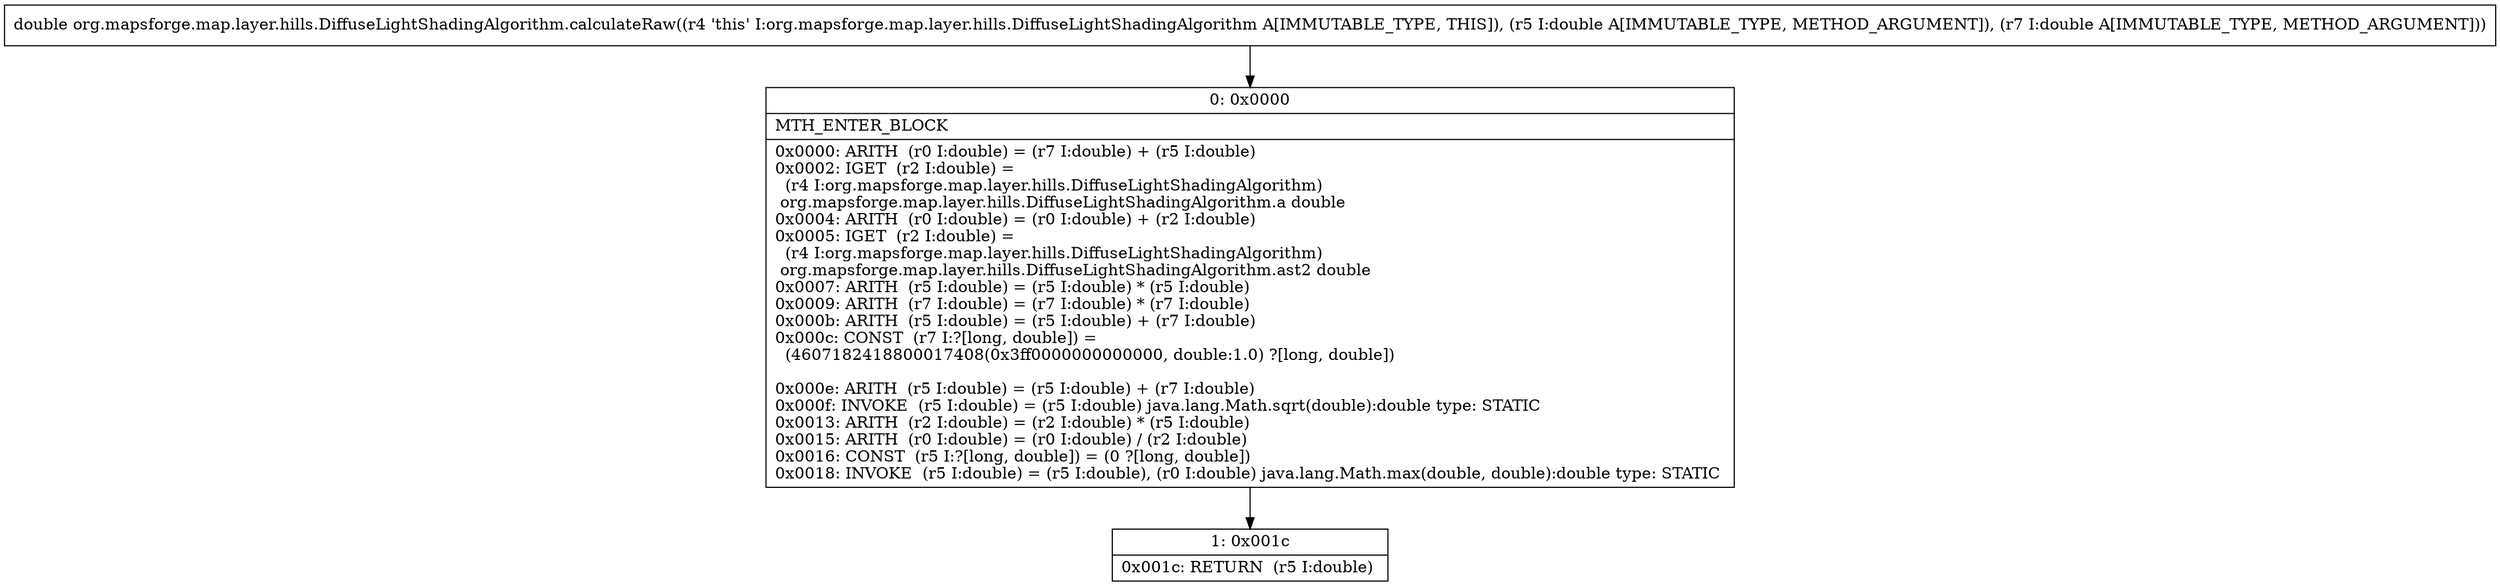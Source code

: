 digraph "CFG fororg.mapsforge.map.layer.hills.DiffuseLightShadingAlgorithm.calculateRaw(DD)D" {
Node_0 [shape=record,label="{0\:\ 0x0000|MTH_ENTER_BLOCK\l|0x0000: ARITH  (r0 I:double) = (r7 I:double) + (r5 I:double) \l0x0002: IGET  (r2 I:double) = \l  (r4 I:org.mapsforge.map.layer.hills.DiffuseLightShadingAlgorithm)\l org.mapsforge.map.layer.hills.DiffuseLightShadingAlgorithm.a double \l0x0004: ARITH  (r0 I:double) = (r0 I:double) + (r2 I:double) \l0x0005: IGET  (r2 I:double) = \l  (r4 I:org.mapsforge.map.layer.hills.DiffuseLightShadingAlgorithm)\l org.mapsforge.map.layer.hills.DiffuseLightShadingAlgorithm.ast2 double \l0x0007: ARITH  (r5 I:double) = (r5 I:double) * (r5 I:double) \l0x0009: ARITH  (r7 I:double) = (r7 I:double) * (r7 I:double) \l0x000b: ARITH  (r5 I:double) = (r5 I:double) + (r7 I:double) \l0x000c: CONST  (r7 I:?[long, double]) = \l  (4607182418800017408(0x3ff0000000000000, double:1.0) ?[long, double])\l \l0x000e: ARITH  (r5 I:double) = (r5 I:double) + (r7 I:double) \l0x000f: INVOKE  (r5 I:double) = (r5 I:double) java.lang.Math.sqrt(double):double type: STATIC \l0x0013: ARITH  (r2 I:double) = (r2 I:double) * (r5 I:double) \l0x0015: ARITH  (r0 I:double) = (r0 I:double) \/ (r2 I:double) \l0x0016: CONST  (r5 I:?[long, double]) = (0 ?[long, double]) \l0x0018: INVOKE  (r5 I:double) = (r5 I:double), (r0 I:double) java.lang.Math.max(double, double):double type: STATIC \l}"];
Node_1 [shape=record,label="{1\:\ 0x001c|0x001c: RETURN  (r5 I:double) \l}"];
MethodNode[shape=record,label="{double org.mapsforge.map.layer.hills.DiffuseLightShadingAlgorithm.calculateRaw((r4 'this' I:org.mapsforge.map.layer.hills.DiffuseLightShadingAlgorithm A[IMMUTABLE_TYPE, THIS]), (r5 I:double A[IMMUTABLE_TYPE, METHOD_ARGUMENT]), (r7 I:double A[IMMUTABLE_TYPE, METHOD_ARGUMENT])) }"];
MethodNode -> Node_0;
Node_0 -> Node_1;
}

